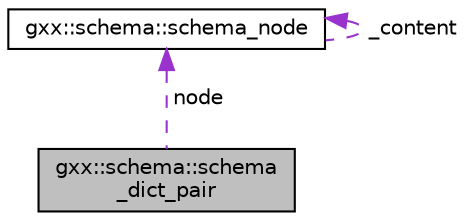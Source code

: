 digraph "gxx::schema::schema_dict_pair"
{
  edge [fontname="Helvetica",fontsize="10",labelfontname="Helvetica",labelfontsize="10"];
  node [fontname="Helvetica",fontsize="10",shape=record];
  Node1 [label="gxx::schema::schema\l_dict_pair",height=0.2,width=0.4,color="black", fillcolor="grey75", style="filled", fontcolor="black"];
  Node2 -> Node1 [dir="back",color="darkorchid3",fontsize="10",style="dashed",label=" node" ];
  Node2 [label="gxx::schema::schema_node",height=0.2,width=0.4,color="black", fillcolor="white", style="filled",URL="$classgxx_1_1schema_1_1schema__node.html"];
  Node2 -> Node2 [dir="back",color="darkorchid3",fontsize="10",style="dashed",label=" _content" ];
}
